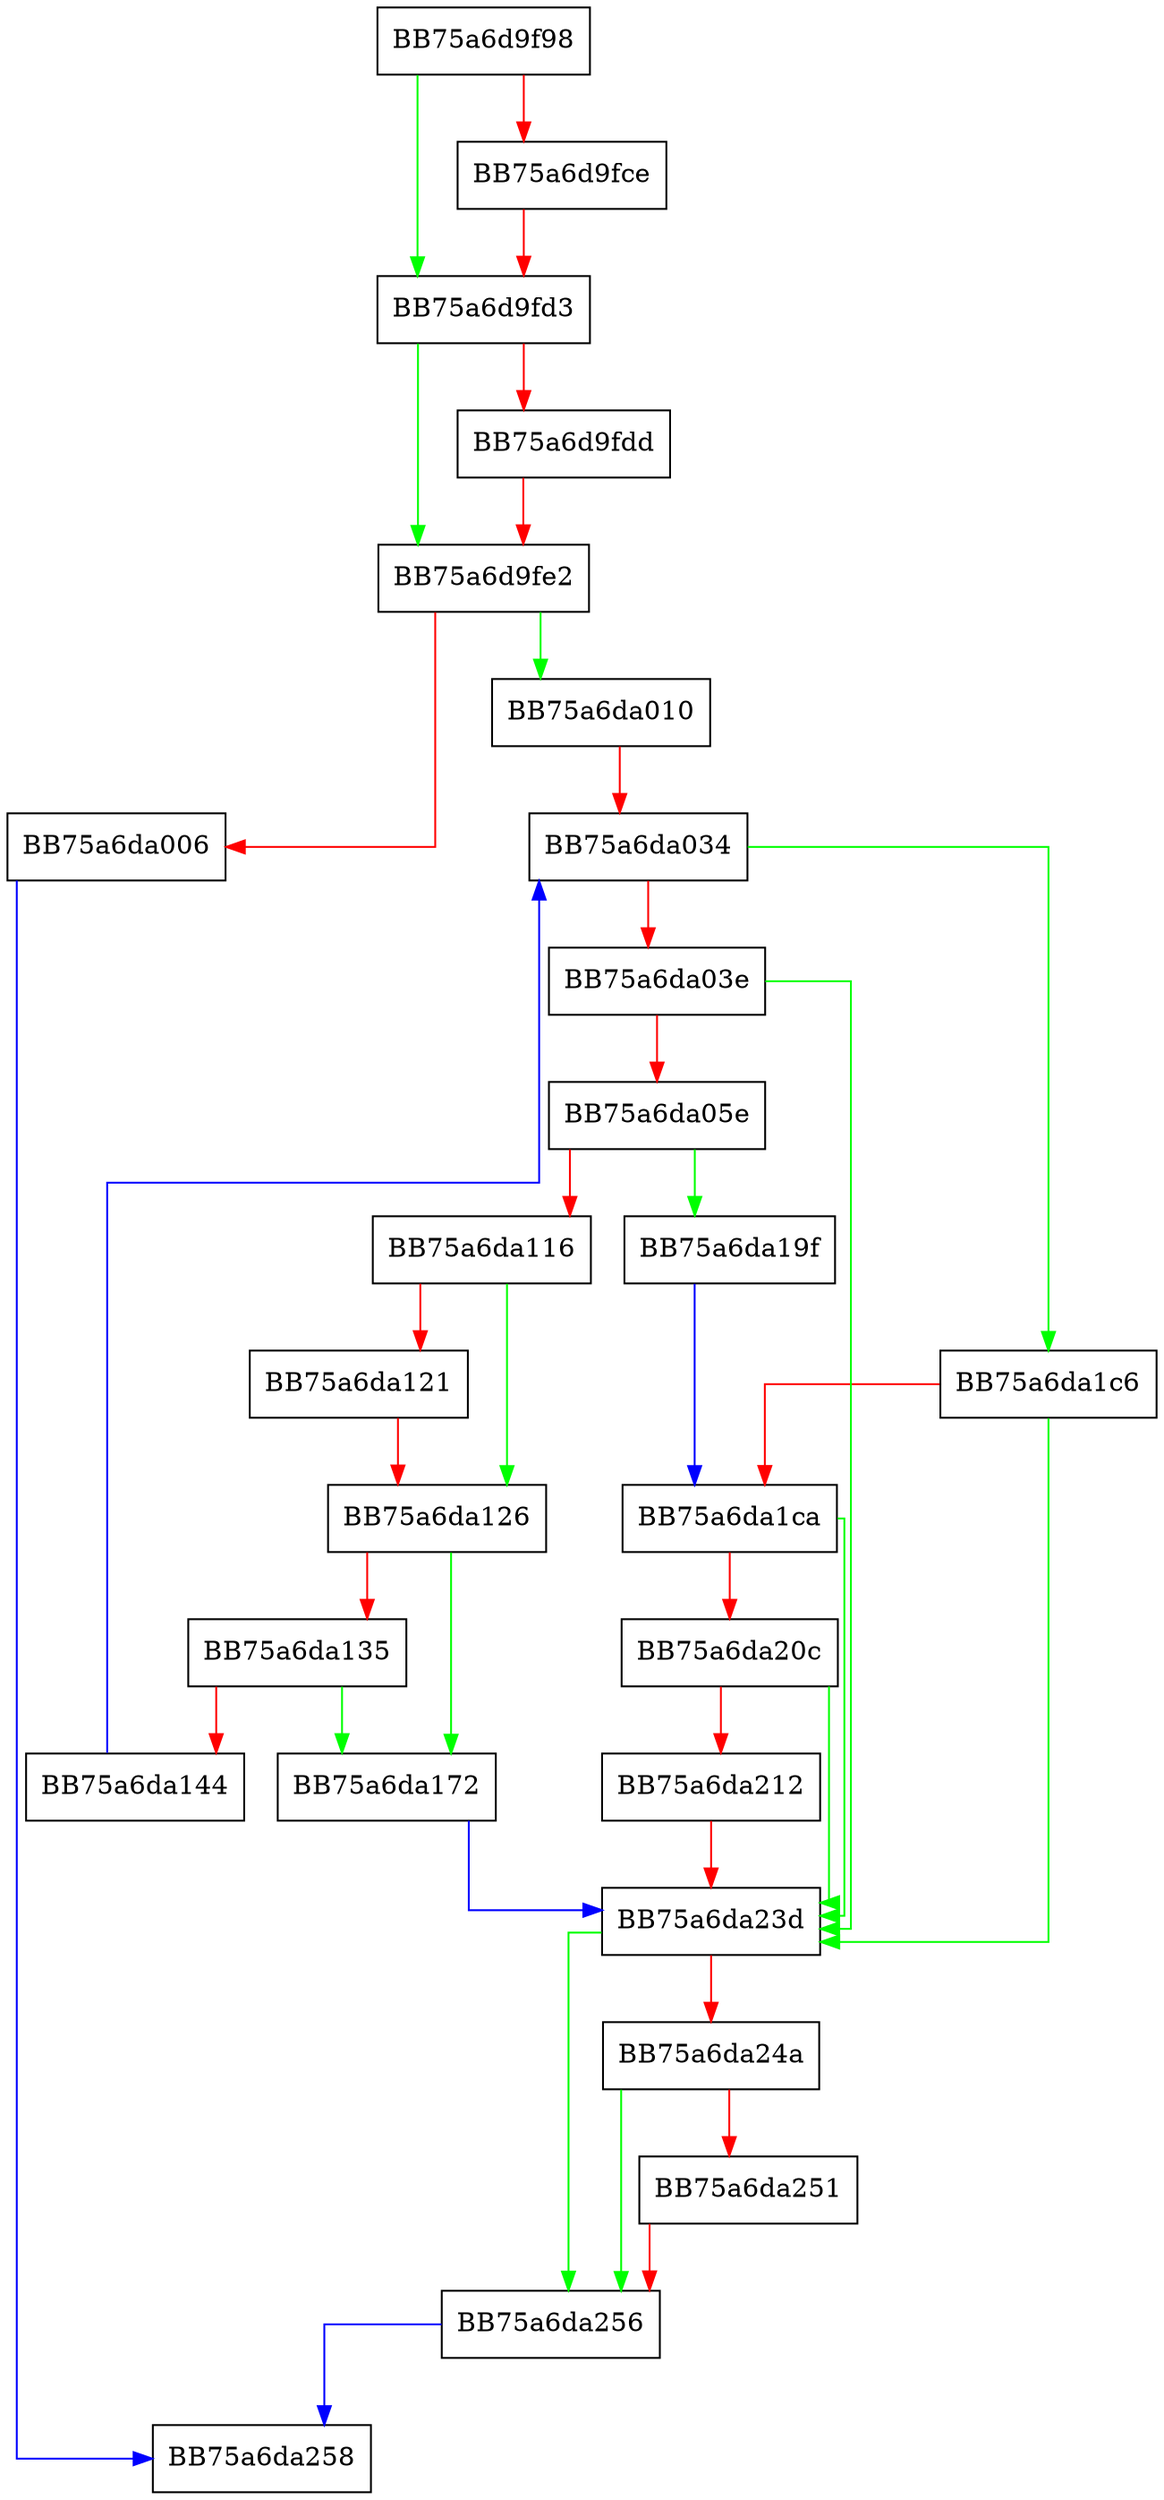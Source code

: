 digraph UnpackFile {
  node [shape="box"];
  graph [splines=ortho];
  BB75a6d9f98 -> BB75a6d9fd3 [color="green"];
  BB75a6d9f98 -> BB75a6d9fce [color="red"];
  BB75a6d9fce -> BB75a6d9fd3 [color="red"];
  BB75a6d9fd3 -> BB75a6d9fe2 [color="green"];
  BB75a6d9fd3 -> BB75a6d9fdd [color="red"];
  BB75a6d9fdd -> BB75a6d9fe2 [color="red"];
  BB75a6d9fe2 -> BB75a6da010 [color="green"];
  BB75a6d9fe2 -> BB75a6da006 [color="red"];
  BB75a6da006 -> BB75a6da258 [color="blue"];
  BB75a6da010 -> BB75a6da034 [color="red"];
  BB75a6da034 -> BB75a6da1c6 [color="green"];
  BB75a6da034 -> BB75a6da03e [color="red"];
  BB75a6da03e -> BB75a6da23d [color="green"];
  BB75a6da03e -> BB75a6da05e [color="red"];
  BB75a6da05e -> BB75a6da19f [color="green"];
  BB75a6da05e -> BB75a6da116 [color="red"];
  BB75a6da116 -> BB75a6da126 [color="green"];
  BB75a6da116 -> BB75a6da121 [color="red"];
  BB75a6da121 -> BB75a6da126 [color="red"];
  BB75a6da126 -> BB75a6da172 [color="green"];
  BB75a6da126 -> BB75a6da135 [color="red"];
  BB75a6da135 -> BB75a6da172 [color="green"];
  BB75a6da135 -> BB75a6da144 [color="red"];
  BB75a6da144 -> BB75a6da034 [color="blue"];
  BB75a6da172 -> BB75a6da23d [color="blue"];
  BB75a6da19f -> BB75a6da1ca [color="blue"];
  BB75a6da1c6 -> BB75a6da23d [color="green"];
  BB75a6da1c6 -> BB75a6da1ca [color="red"];
  BB75a6da1ca -> BB75a6da23d [color="green"];
  BB75a6da1ca -> BB75a6da20c [color="red"];
  BB75a6da20c -> BB75a6da23d [color="green"];
  BB75a6da20c -> BB75a6da212 [color="red"];
  BB75a6da212 -> BB75a6da23d [color="red"];
  BB75a6da23d -> BB75a6da256 [color="green"];
  BB75a6da23d -> BB75a6da24a [color="red"];
  BB75a6da24a -> BB75a6da256 [color="green"];
  BB75a6da24a -> BB75a6da251 [color="red"];
  BB75a6da251 -> BB75a6da256 [color="red"];
  BB75a6da256 -> BB75a6da258 [color="blue"];
}